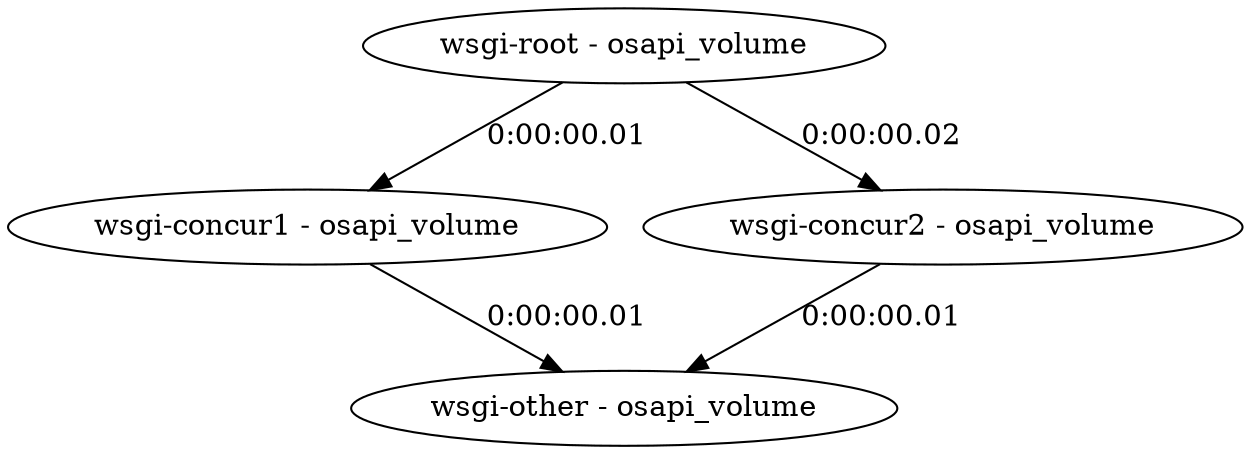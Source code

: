  # 1 R: 12.000000 usecs 
Digraph X {
	ae10fbb8536eb4c1fa2938d04d4e466aa [label="wsgi-root - osapi_volume"]
	a9889cc223cb54c0192f749a0151b5d57 [label="wsgi-concur1 - osapi_volume"]
	ad09455c56efc4225b311fd9d6225e355 [label="wsgi-concur2 - osapi_volume"]
	ad8eaf330c3f148a1859ec2ac637be38b [label="wsgi-other - osapi_volume"]
	ae10fbb8536eb4c1fa2938d04d4e466aa -> a9889cc223cb54c0192f749a0151b5d57 [label="0:00:00.01"]
	ae10fbb8536eb4c1fa2938d04d4e466aa -> ad09455c56efc4225b311fd9d6225e355 [label="0:00:00.02"]
	a9889cc223cb54c0192f749a0151b5d57 -> ad8eaf330c3f148a1859ec2ac637be38b [label="0:00:00.01"]
	ad09455c56efc4225b311fd9d6225e355 -> ad8eaf330c3f148a1859ec2ac637be38b [label="0:00:00.01"]
}

 # 2 R: 15.000000 usecs 
Digraph X {
	ae10fbb8536eb4c1fa2938d04d4e466aa [label="wsgi-root - osapi_volume"]
	a9889cc223cb54c0192f749a0151b5d57 [label="wsgi-concur1 - osapi_volume"]
	ad09455c56efc4225b311fd9d6225e355 [label="wsgi-concur2 - osapi_volume"]
	ad8eaf330c3f148a1859ec2ac637be38b [label="wsgi-other - osapi_volume"]
	ae10fbb8536eb4c1fa2938d04d4e466aa -> a9889cc223cb54c0192f749a0151b5d57 [label="0:00:00.03"]
	ae10fbb8536eb4c1fa2938d04d4e466aa -> ad09455c56efc4225b311fd9d6225e355 [label="0:00:00.04"]
	a9889cc223cb54c0192f749a0151b5d57 -> ad8eaf330c3f148a1859ec2ac637be38b [label="0:00:00.09"]
	ad09455c56efc4225b311fd9d6225e355 -> ad8eaf330c3f148a1859ec2ac637be38b [label="0:00:00.03"]
}
